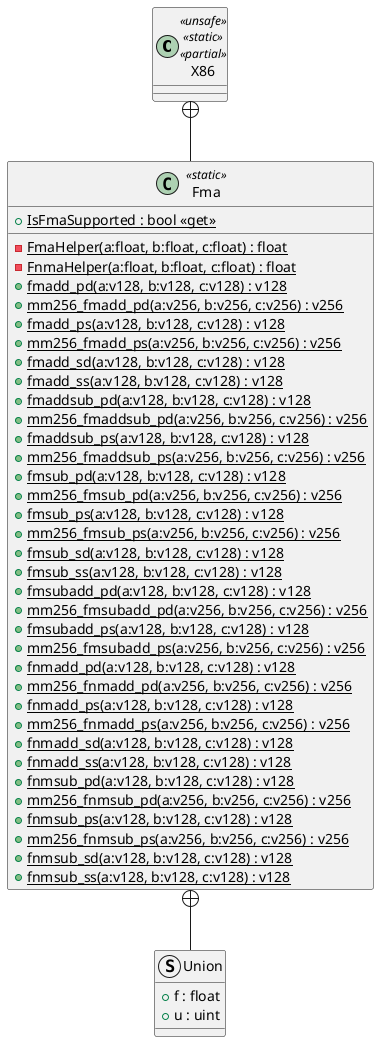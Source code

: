 @startuml
class X86 <<unsafe>> <<static>> <<partial>> {
}
class Fma <<static>> {
    + {static} IsFmaSupported : bool <<get>>
    - {static} FmaHelper(a:float, b:float, c:float) : float
    - {static} FnmaHelper(a:float, b:float, c:float) : float
    + {static} fmadd_pd(a:v128, b:v128, c:v128) : v128
    + {static} mm256_fmadd_pd(a:v256, b:v256, c:v256) : v256
    + {static} fmadd_ps(a:v128, b:v128, c:v128) : v128
    + {static} mm256_fmadd_ps(a:v256, b:v256, c:v256) : v256
    + {static} fmadd_sd(a:v128, b:v128, c:v128) : v128
    + {static} fmadd_ss(a:v128, b:v128, c:v128) : v128
    + {static} fmaddsub_pd(a:v128, b:v128, c:v128) : v128
    + {static} mm256_fmaddsub_pd(a:v256, b:v256, c:v256) : v256
    + {static} fmaddsub_ps(a:v128, b:v128, c:v128) : v128
    + {static} mm256_fmaddsub_ps(a:v256, b:v256, c:v256) : v256
    + {static} fmsub_pd(a:v128, b:v128, c:v128) : v128
    + {static} mm256_fmsub_pd(a:v256, b:v256, c:v256) : v256
    + {static} fmsub_ps(a:v128, b:v128, c:v128) : v128
    + {static} mm256_fmsub_ps(a:v256, b:v256, c:v256) : v256
    + {static} fmsub_sd(a:v128, b:v128, c:v128) : v128
    + {static} fmsub_ss(a:v128, b:v128, c:v128) : v128
    + {static} fmsubadd_pd(a:v128, b:v128, c:v128) : v128
    + {static} mm256_fmsubadd_pd(a:v256, b:v256, c:v256) : v256
    + {static} fmsubadd_ps(a:v128, b:v128, c:v128) : v128
    + {static} mm256_fmsubadd_ps(a:v256, b:v256, c:v256) : v256
    + {static} fnmadd_pd(a:v128, b:v128, c:v128) : v128
    + {static} mm256_fnmadd_pd(a:v256, b:v256, c:v256) : v256
    + {static} fnmadd_ps(a:v128, b:v128, c:v128) : v128
    + {static} mm256_fnmadd_ps(a:v256, b:v256, c:v256) : v256
    + {static} fnmadd_sd(a:v128, b:v128, c:v128) : v128
    + {static} fnmadd_ss(a:v128, b:v128, c:v128) : v128
    + {static} fnmsub_pd(a:v128, b:v128, c:v128) : v128
    + {static} mm256_fnmsub_pd(a:v256, b:v256, c:v256) : v256
    + {static} fnmsub_ps(a:v128, b:v128, c:v128) : v128
    + {static} mm256_fnmsub_ps(a:v256, b:v256, c:v256) : v256
    + {static} fnmsub_sd(a:v128, b:v128, c:v128) : v128
    + {static} fnmsub_ss(a:v128, b:v128, c:v128) : v128
}
struct Union {
    + f : float
    + u : uint
}
X86 +-- Fma
Fma +-- Union
@enduml

